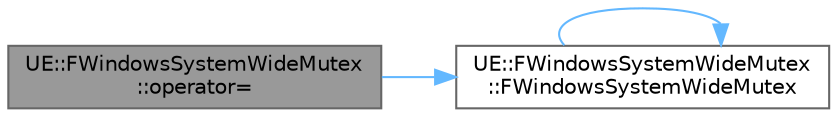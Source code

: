 digraph "UE::FWindowsSystemWideMutex::operator="
{
 // INTERACTIVE_SVG=YES
 // LATEX_PDF_SIZE
  bgcolor="transparent";
  edge [fontname=Helvetica,fontsize=10,labelfontname=Helvetica,labelfontsize=10];
  node [fontname=Helvetica,fontsize=10,shape=box,height=0.2,width=0.4];
  rankdir="LR";
  Node1 [id="Node000001",label="UE::FWindowsSystemWideMutex\l::operator=",height=0.2,width=0.4,color="gray40", fillcolor="grey60", style="filled", fontcolor="black",tooltip=" "];
  Node1 -> Node2 [id="edge1_Node000001_Node000002",color="steelblue1",style="solid",tooltip=" "];
  Node2 [id="Node000002",label="UE::FWindowsSystemWideMutex\l::FWindowsSystemWideMutex",height=0.2,width=0.4,color="grey40", fillcolor="white", style="filled",URL="$d0/d54/classUE_1_1FWindowsSystemWideMutex.html#a89c5b806db393b7cc7908b1851deadbd",tooltip=" "];
  Node2 -> Node2 [id="edge2_Node000002_Node000002",color="steelblue1",style="solid",tooltip=" "];
}
